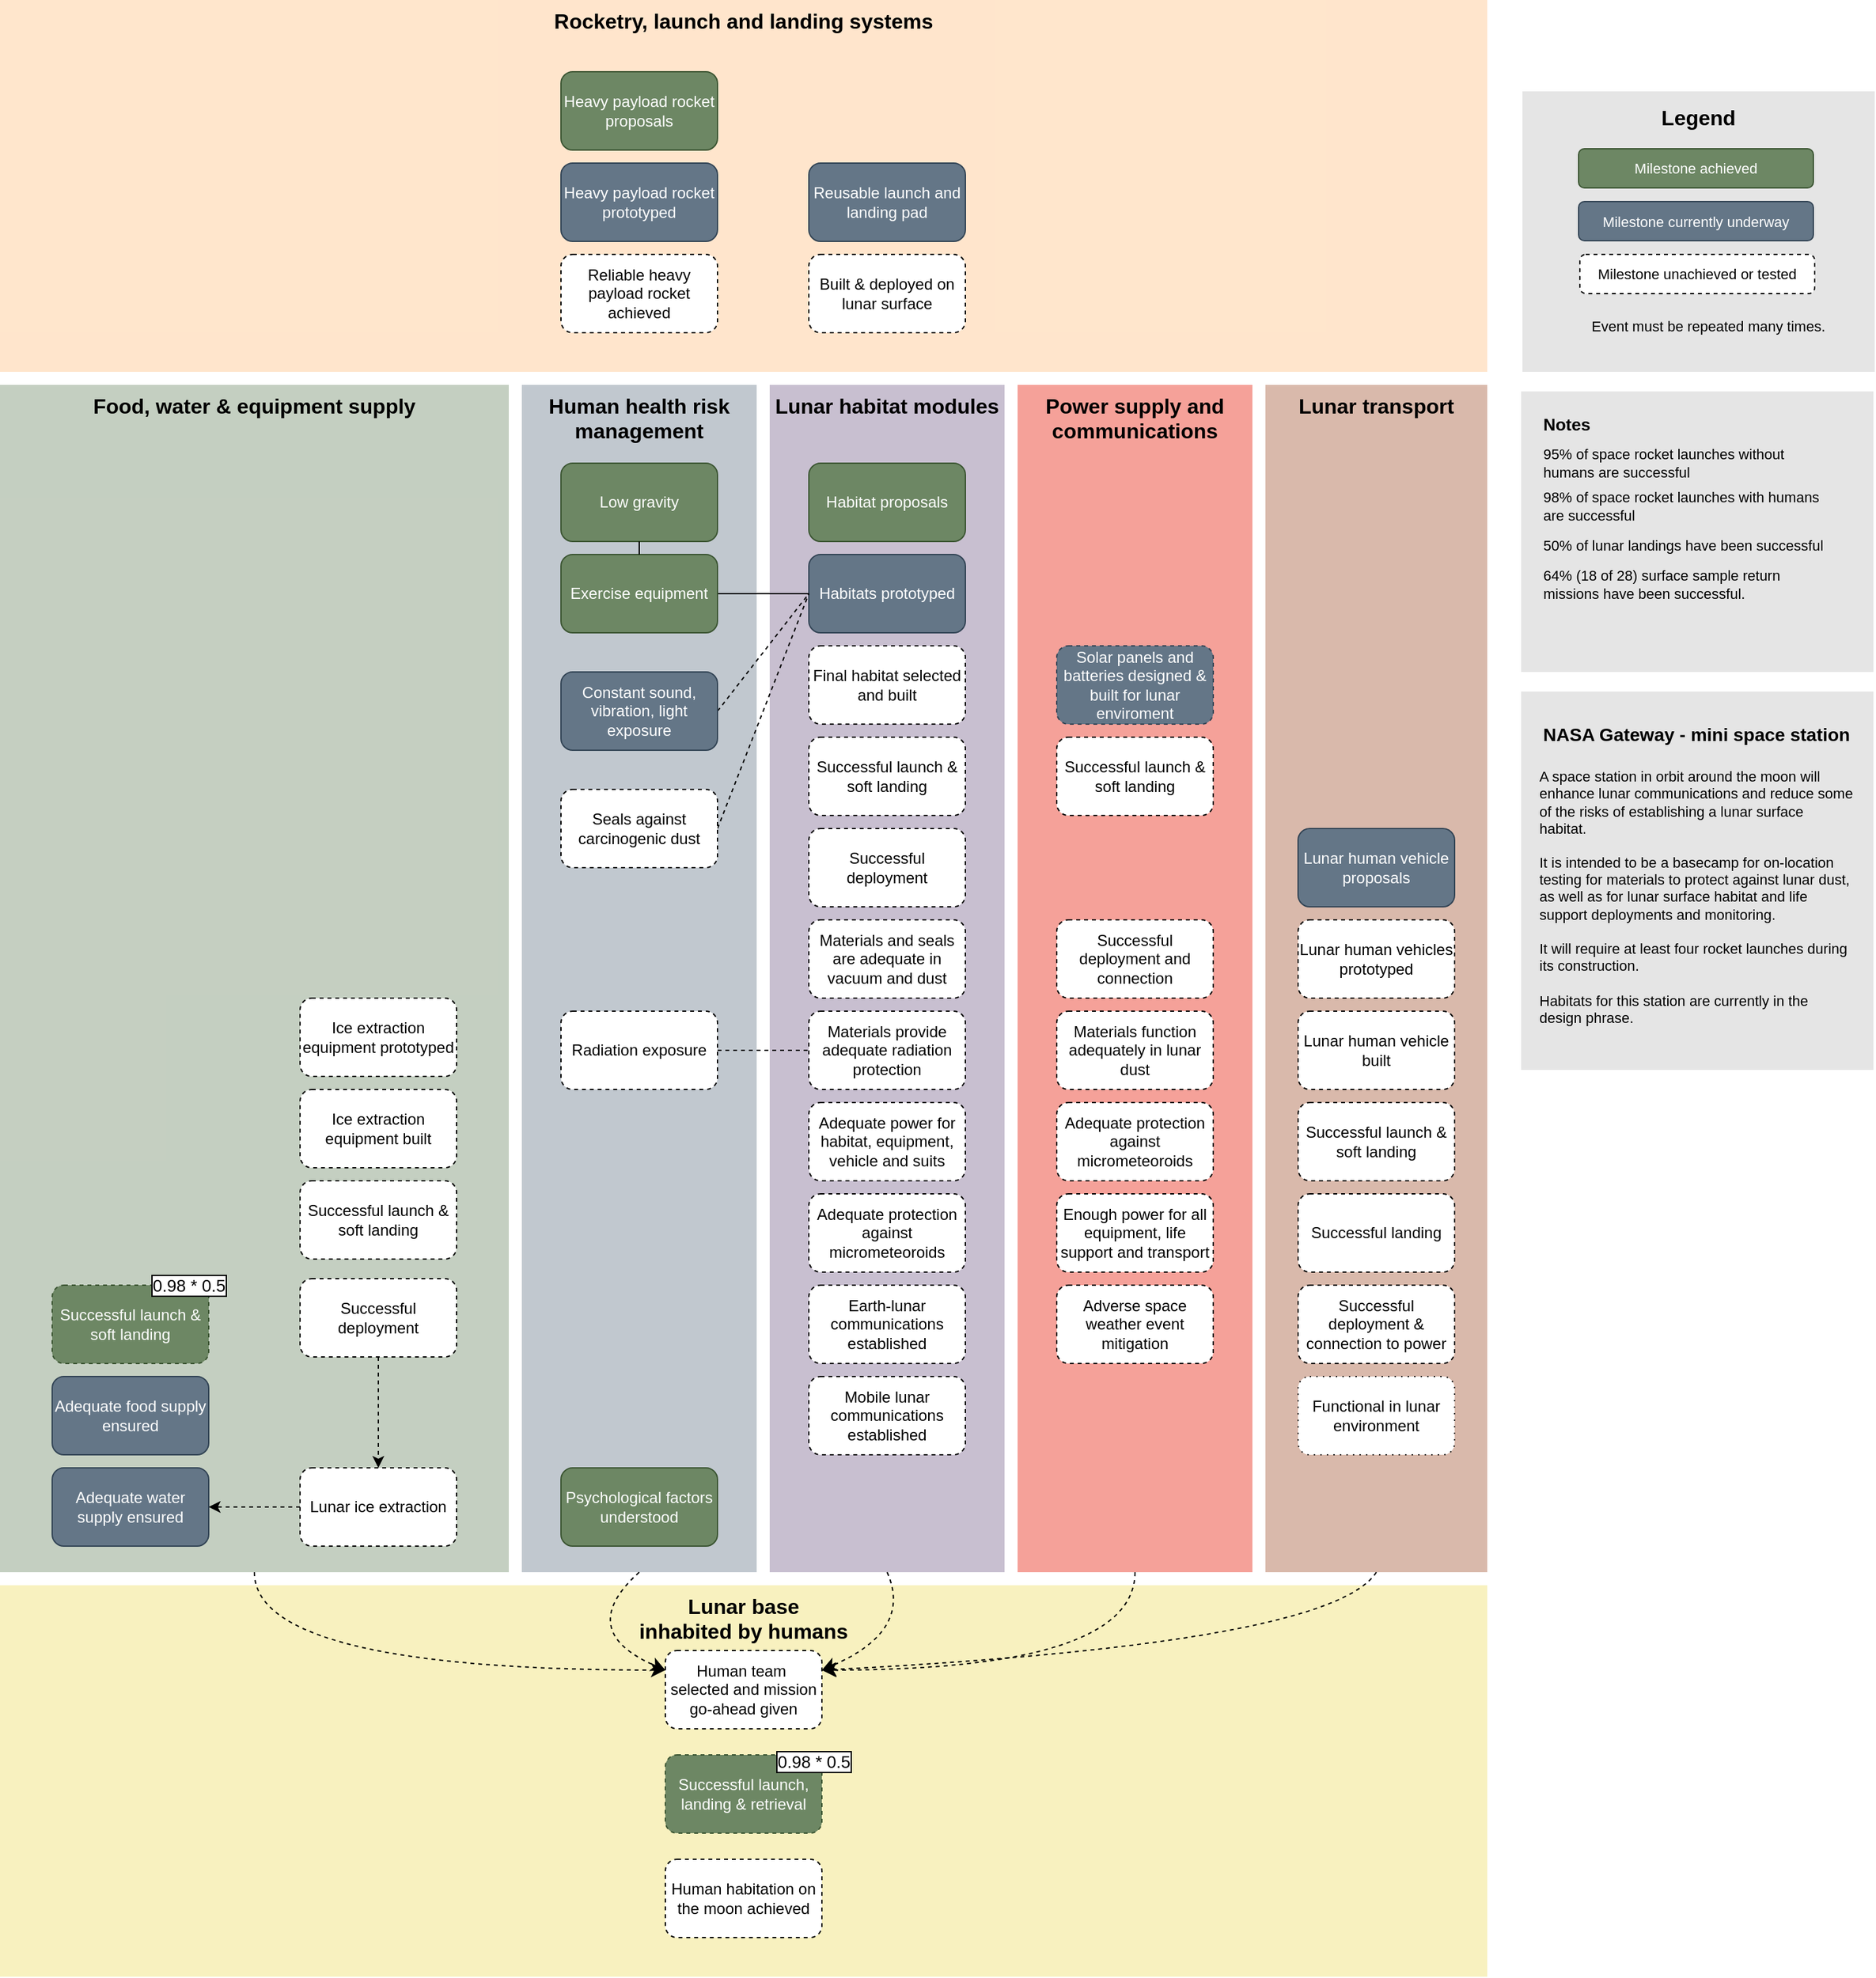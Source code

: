 <mxfile version="24.4.0" type="device">
  <diagram id="H5GXFCxOhU0KTGgIwQpM" name="lunar-habitat">
    <mxGraphModel dx="1948" dy="837" grid="1" gridSize="10" guides="1" tooltips="1" connect="1" arrows="1" fold="1" page="1" pageScale="1" pageWidth="827" pageHeight="1169" math="0" shadow="0">
      <root>
        <mxCell id="0" />
        <mxCell id="1" parent="0" />
        <mxCell id="yJskkeEXkj9DsQzpg7nF-102" value="Legend" style="rounded=0;whiteSpace=wrap;html=1;dashed=1;dashPattern=1 4;fillColor=#CCCCCC;strokeColor=none;opacity=50;verticalAlign=top;fontStyle=1;fontSize=16;spacingTop=4;" parent="1" vertex="1">
          <mxGeometry x="437" y="110" width="270" height="215" as="geometry" />
        </mxCell>
        <mxCell id="yJskkeEXkj9DsQzpg7nF-90" value="Lunar base &lt;br&gt;inhabited by humans" style="rounded=0;whiteSpace=wrap;html=1;dashed=1;opacity=25;verticalAlign=top;fontStyle=1;fontSize=16;fillColor=#e3c800;strokeColor=none;fontColor=#000000;" parent="1" vertex="1">
          <mxGeometry x="-730" y="1255" width="1140" height="300" as="geometry" />
        </mxCell>
        <mxCell id="yJskkeEXkj9DsQzpg7nF-88" value="Rocketry, launch and landing systems" style="rounded=0;whiteSpace=wrap;html=1;dashed=1;dashPattern=1 4;fillColor=#ffcc99;strokeColor=none;opacity=50;verticalAlign=top;fontStyle=1;fontSize=16;" parent="1" vertex="1">
          <mxGeometry x="-730" y="40" width="1140" height="285" as="geometry" />
        </mxCell>
        <mxCell id="O5e22x99jU2aH3BDuBhm-5" style="edgeStyle=orthogonalEdgeStyle;rounded=0;orthogonalLoop=1;jettySize=auto;html=1;exitX=0.5;exitY=1;exitDx=0;exitDy=0;fontSize=12;startSize=8;endSize=8;curved=1;entryX=0;entryY=0.25;entryDx=0;entryDy=0;dashed=1;" edge="1" parent="1" source="yJskkeEXkj9DsQzpg7nF-71" target="yJskkeEXkj9DsQzpg7nF-12">
          <mxGeometry relative="1" as="geometry">
            <Array as="points">
              <mxPoint x="-535" y="1320" />
            </Array>
          </mxGeometry>
        </mxCell>
        <mxCell id="yJskkeEXkj9DsQzpg7nF-71" value="Food, water &amp;amp; equipment supply" style="rounded=0;whiteSpace=wrap;html=1;dashed=1;dashPattern=1 4;fillColor=#6d8764;strokeColor=none;opacity=40;verticalAlign=top;fontStyle=1;fontColor=#000000;fontSize=16;" parent="1" vertex="1">
          <mxGeometry x="-730" y="335" width="390" height="910" as="geometry" />
        </mxCell>
        <mxCell id="O5e22x99jU2aH3BDuBhm-9" style="edgeStyle=none;curved=1;rounded=0;orthogonalLoop=1;jettySize=auto;html=1;fontSize=12;startSize=8;endSize=8;exitX=0.5;exitY=1;exitDx=0;exitDy=0;entryX=1;entryY=0.25;entryDx=0;entryDy=0;dashed=1;" edge="1" parent="1" source="yJskkeEXkj9DsQzpg7nF-72" target="yJskkeEXkj9DsQzpg7nF-12">
          <mxGeometry relative="1" as="geometry">
            <Array as="points">
              <mxPoint x="290" y="1300" />
            </Array>
          </mxGeometry>
        </mxCell>
        <mxCell id="yJskkeEXkj9DsQzpg7nF-72" value="Lunar transport" style="rounded=0;whiteSpace=wrap;html=1;dashed=1;dashPattern=1 4;fillColor=#a0522d;strokeColor=none;opacity=40;verticalAlign=top;fontStyle=1;fontColor=#000000;fontSize=16;" parent="1" vertex="1">
          <mxGeometry x="240" y="335" width="170" height="910" as="geometry" />
        </mxCell>
        <mxCell id="O5e22x99jU2aH3BDuBhm-8" style="edgeStyle=orthogonalEdgeStyle;rounded=0;orthogonalLoop=1;jettySize=auto;html=1;exitX=0.5;exitY=1;exitDx=0;exitDy=0;fontSize=12;startSize=8;endSize=8;curved=1;entryX=1;entryY=0.25;entryDx=0;entryDy=0;dashed=1;" edge="1" parent="1" source="yJskkeEXkj9DsQzpg7nF-70" target="yJskkeEXkj9DsQzpg7nF-12">
          <mxGeometry relative="1" as="geometry">
            <Array as="points">
              <mxPoint x="140" y="1320" />
            </Array>
          </mxGeometry>
        </mxCell>
        <mxCell id="yJskkeEXkj9DsQzpg7nF-70" value="Power supply and communications" style="rounded=0;whiteSpace=wrap;html=1;dashed=1;dashPattern=1 4;fillColor=#e51400;strokeColor=none;opacity=40;verticalAlign=top;fontStyle=1;fontColor=#000000;fontSize=16;" parent="1" vertex="1">
          <mxGeometry x="50" y="335" width="180" height="910" as="geometry" />
        </mxCell>
        <mxCell id="O5e22x99jU2aH3BDuBhm-7" style="edgeStyle=none;curved=1;rounded=0;orthogonalLoop=1;jettySize=auto;html=1;exitX=0.5;exitY=1;exitDx=0;exitDy=0;fontSize=12;startSize=8;endSize=8;entryX=1;entryY=0.25;entryDx=0;entryDy=0;dashed=1;" edge="1" parent="1" source="yJskkeEXkj9DsQzpg7nF-69" target="yJskkeEXkj9DsQzpg7nF-12">
          <mxGeometry relative="1" as="geometry">
            <Array as="points">
              <mxPoint x="-30" y="1290" />
            </Array>
          </mxGeometry>
        </mxCell>
        <mxCell id="yJskkeEXkj9DsQzpg7nF-69" value="Lunar habitat modules" style="rounded=0;whiteSpace=wrap;html=1;dashed=1;dashPattern=1 4;fillColor=#76608a;strokeColor=none;opacity=40;verticalAlign=top;fontStyle=1;fontColor=#000000;fontSize=16;" parent="1" vertex="1">
          <mxGeometry x="-140" y="335" width="180" height="910" as="geometry" />
        </mxCell>
        <mxCell id="O5e22x99jU2aH3BDuBhm-6" style="edgeStyle=none;curved=1;rounded=0;orthogonalLoop=1;jettySize=auto;html=1;exitX=0.5;exitY=1;exitDx=0;exitDy=0;fontSize=12;startSize=8;endSize=8;entryX=0;entryY=0.25;entryDx=0;entryDy=0;dashed=1;" edge="1" parent="1" source="yJskkeEXkj9DsQzpg7nF-68" target="yJskkeEXkj9DsQzpg7nF-12">
          <mxGeometry relative="1" as="geometry">
            <Array as="points">
              <mxPoint x="-290" y="1290" />
            </Array>
          </mxGeometry>
        </mxCell>
        <mxCell id="yJskkeEXkj9DsQzpg7nF-68" value="Human health risk management" style="rounded=0;whiteSpace=wrap;html=1;dashed=1;dashPattern=1 4;fillColor=#647687;strokeColor=none;opacity=40;verticalAlign=top;fontStyle=1;fontColor=#000000;fontSize=16;" parent="1" vertex="1">
          <mxGeometry x="-330" y="335" width="180" height="910" as="geometry" />
        </mxCell>
        <object label="Successful launch &amp;amp; soft landing" Note="Large payload rocket required" id="yJskkeEXkj9DsQzpg7nF-1">
          <mxCell style="rounded=1;whiteSpace=wrap;html=1;dashed=1;" parent="1" vertex="1">
            <mxGeometry x="-110" y="605" width="120" height="60" as="geometry" />
          </mxCell>
        </object>
        <mxCell id="yJskkeEXkj9DsQzpg7nF-3" value="Successful deployment" style="rounded=1;whiteSpace=wrap;html=1;dashed=1;" parent="1" vertex="1">
          <mxGeometry x="-110" y="675" width="120" height="60" as="geometry" />
        </mxCell>
        <mxCell id="yJskkeEXkj9DsQzpg7nF-4" value="Materials provide adequate radiation protection" style="rounded=1;whiteSpace=wrap;html=1;dashed=1;" parent="1" vertex="1">
          <mxGeometry x="-110" y="815" width="120" height="60" as="geometry" />
        </mxCell>
        <mxCell id="yJskkeEXkj9DsQzpg7nF-5" value="Successful launch, landing &amp;amp; retrieval" style="rounded=1;whiteSpace=wrap;html=1;dashed=1;fillColor=#6d8764;fontColor=#ffffff;strokeColor=#3A5431;" parent="1" vertex="1">
          <mxGeometry x="-220" y="1385" width="120" height="60" as="geometry" />
        </mxCell>
        <mxCell id="yJskkeEXkj9DsQzpg7nF-7" value="Habitats prototyped" style="rounded=1;whiteSpace=wrap;html=1;fillColor=#647687;strokeColor=#314354;fontColor=#ffffff;" parent="1" vertex="1">
          <mxGeometry x="-110" y="465" width="120" height="60" as="geometry" />
        </mxCell>
        <mxCell id="yJskkeEXkj9DsQzpg7nF-8" value="Final habitat selected and built" style="rounded=1;whiteSpace=wrap;html=1;dashed=1;" parent="1" vertex="1">
          <mxGeometry x="-110" y="535" width="120" height="60" as="geometry" />
        </mxCell>
        <mxCell id="yJskkeEXkj9DsQzpg7nF-9" value="Heavy payload rocket proposals" style="rounded=1;whiteSpace=wrap;html=1;fillColor=#6d8764;strokeColor=#3A5431;fontColor=#ffffff;" parent="1" vertex="1">
          <mxGeometry x="-300" y="95" width="120" height="60" as="geometry" />
        </mxCell>
        <mxCell id="yJskkeEXkj9DsQzpg7nF-10" value="Successful deployment and connection" style="rounded=1;whiteSpace=wrap;html=1;dashed=1;" parent="1" vertex="1">
          <mxGeometry x="80" y="745" width="120" height="60" as="geometry" />
        </mxCell>
        <mxCell id="yJskkeEXkj9DsQzpg7nF-11" value="Materials and seals are adequate in vacuum and dust" style="rounded=1;whiteSpace=wrap;html=1;dashed=1;" parent="1" vertex="1">
          <mxGeometry x="-110" y="745" width="120" height="60" as="geometry" />
        </mxCell>
        <mxCell id="yJskkeEXkj9DsQzpg7nF-12" value="Human team&amp;nbsp;&lt;div&gt;selected and mission go-ahead given&lt;/div&gt;" style="rounded=1;whiteSpace=wrap;html=1;dashed=1;" parent="1" vertex="1">
          <mxGeometry x="-220" y="1305" width="120" height="60" as="geometry" />
        </mxCell>
        <mxCell id="yJskkeEXkj9DsQzpg7nF-13" value="Lunar human vehicles prototyped" style="rounded=1;whiteSpace=wrap;html=1;dashed=1;" parent="1" vertex="1">
          <mxGeometry x="265" y="745" width="120" height="60" as="geometry" />
        </mxCell>
        <mxCell id="yJskkeEXkj9DsQzpg7nF-14" value="Lunar human vehicle built" style="rounded=1;whiteSpace=wrap;html=1;dashed=1;" parent="1" vertex="1">
          <mxGeometry x="265" y="815" width="120" height="60" as="geometry" />
        </mxCell>
        <object label="Successful launch &amp;amp; soft landing" Note="Large payload rocket required" id="yJskkeEXkj9DsQzpg7nF-15">
          <mxCell style="rounded=1;whiteSpace=wrap;html=1;dashed=1;" parent="1" vertex="1">
            <mxGeometry x="265" y="885" width="120" height="60" as="geometry" />
          </mxCell>
        </object>
        <mxCell id="yJskkeEXkj9DsQzpg7nF-16" value="Successful landing" style="rounded=1;whiteSpace=wrap;html=1;dashed=1;" parent="1" vertex="1">
          <mxGeometry x="265" y="955" width="120" height="60" as="geometry" />
        </mxCell>
        <mxCell id="yJskkeEXkj9DsQzpg7nF-17" value="Successful deployment &amp;amp; connection to power" style="rounded=1;whiteSpace=wrap;html=1;dashed=1;" parent="1" vertex="1">
          <mxGeometry x="265" y="1025" width="120" height="60" as="geometry" />
        </mxCell>
        <mxCell id="yJskkeEXkj9DsQzpg7nF-18" value="Adequate power for habitat, equipment, vehicle and suits" style="rounded=1;whiteSpace=wrap;html=1;dashed=1;" parent="1" vertex="1">
          <mxGeometry x="-110" y="885" width="120" height="60" as="geometry" />
        </mxCell>
        <mxCell id="yJskkeEXkj9DsQzpg7nF-21" value="Functional in lunar environment" style="rounded=1;whiteSpace=wrap;html=1;dashed=1;dashPattern=1 4;" parent="1" vertex="1">
          <mxGeometry x="265" y="1095" width="120" height="60" as="geometry" />
        </mxCell>
        <mxCell id="yJskkeEXkj9DsQzpg7nF-22" value="Adequate protection against micrometeoroids" style="rounded=1;whiteSpace=wrap;html=1;dashed=1;" parent="1" vertex="1">
          <mxGeometry x="-110" y="955" width="120" height="60" as="geometry" />
        </mxCell>
        <mxCell id="yJskkeEXkj9DsQzpg7nF-23" value="Lunar ice extraction" style="rounded=1;whiteSpace=wrap;html=1;dashed=1;" parent="1" vertex="1">
          <mxGeometry x="-500" y="1165" width="120" height="60" as="geometry" />
        </mxCell>
        <mxCell id="yJskkeEXkj9DsQzpg7nF-24" value="Adequate water supply ensured" style="rounded=1;whiteSpace=wrap;html=1;fillColor=#647687;strokeColor=#314354;fontColor=#ffffff;" parent="1" vertex="1">
          <mxGeometry x="-690" y="1165" width="120" height="60" as="geometry" />
        </mxCell>
        <mxCell id="yJskkeEXkj9DsQzpg7nF-50" style="edgeStyle=orthogonalEdgeStyle;rounded=0;orthogonalLoop=1;jettySize=auto;html=1;endArrow=classic;endFill=1;dashed=1;" parent="1" source="yJskkeEXkj9DsQzpg7nF-23" target="yJskkeEXkj9DsQzpg7nF-24" edge="1">
          <mxGeometry relative="1" as="geometry" />
        </mxCell>
        <mxCell id="yJskkeEXkj9DsQzpg7nF-25" value="Adequate food supply ensured" style="rounded=1;whiteSpace=wrap;html=1;fillColor=#647687;strokeColor=#314354;fontColor=#ffffff;" parent="1" vertex="1">
          <mxGeometry x="-690" y="1095" width="120" height="60" as="geometry" />
        </mxCell>
        <mxCell id="yJskkeEXkj9DsQzpg7nF-26" value="Low gravity" style="rounded=1;whiteSpace=wrap;html=1;fillColor=#6d8764;strokeColor=#3A5431;fontColor=#ffffff;" parent="1" vertex="1">
          <mxGeometry x="-300" y="395" width="120" height="60" as="geometry" />
        </mxCell>
        <mxCell id="yJskkeEXkj9DsQzpg7nF-45" style="rounded=0;orthogonalLoop=1;jettySize=auto;html=1;endArrow=none;endFill=0;dashed=1;entryX=0;entryY=0.5;entryDx=0;entryDy=0;exitX=1;exitY=0.5;exitDx=0;exitDy=0;" parent="1" source="yJskkeEXkj9DsQzpg7nF-27" target="yJskkeEXkj9DsQzpg7nF-7" edge="1">
          <mxGeometry relative="1" as="geometry" />
        </mxCell>
        <UserObject label="Heavy payload rocket prototyped" link="https://spaceflightnow.com/2020/05/01/nasa-identifies-risks-in-spacexs-starship-lunar-lander-proposal/" id="yJskkeEXkj9DsQzpg7nF-29">
          <mxCell style="rounded=1;whiteSpace=wrap;html=1;fillColor=#647687;strokeColor=#314354;fontColor=#ffffff;" parent="1" vertex="1">
            <mxGeometry x="-300" y="165" width="120" height="60" as="geometry" />
          </mxCell>
        </UserObject>
        <mxCell id="yJskkeEXkj9DsQzpg7nF-44" style="edgeStyle=orthogonalEdgeStyle;rounded=0;orthogonalLoop=1;jettySize=auto;html=1;endArrow=none;endFill=0;dashed=1;" parent="1" source="yJskkeEXkj9DsQzpg7nF-30" target="yJskkeEXkj9DsQzpg7nF-4" edge="1">
          <mxGeometry relative="1" as="geometry" />
        </mxCell>
        <UserObject label="Radiation exposure" link="https://www.smithsonianmag.com/science-nature/how-space-radiation-threatens-lunar-exploration-180981415/" id="yJskkeEXkj9DsQzpg7nF-30">
          <mxCell style="rounded=1;whiteSpace=wrap;html=1;dashed=1;" parent="1" vertex="1">
            <mxGeometry x="-300" y="815" width="120" height="60" as="geometry" />
          </mxCell>
        </UserObject>
        <mxCell id="yJskkeEXkj9DsQzpg7nF-31" value="Earth-lunar communications established" style="rounded=1;whiteSpace=wrap;html=1;dashed=1;" parent="1" vertex="1">
          <mxGeometry x="-110" y="1025" width="120" height="60" as="geometry" />
        </mxCell>
        <mxCell id="yJskkeEXkj9DsQzpg7nF-32" value="Habitat proposals" style="rounded=1;whiteSpace=wrap;html=1;fillColor=#6d8764;strokeColor=#3A5431;fontColor=#ffffff;" parent="1" vertex="1">
          <mxGeometry x="-110" y="395" width="120" height="60" as="geometry" />
        </mxCell>
        <mxCell id="yJskkeEXkj9DsQzpg7nF-33" value="Lunar human vehicle proposals" style="rounded=1;whiteSpace=wrap;html=1;fillColor=#647687;strokeColor=#314354;fontColor=#ffffff;" parent="1" vertex="1">
          <mxGeometry x="265" y="675" width="120" height="60" as="geometry" />
        </mxCell>
        <mxCell id="yJskkeEXkj9DsQzpg7nF-34" value="Reliable heavy payload rocket achieved" style="rounded=1;whiteSpace=wrap;html=1;dashed=1;" parent="1" vertex="1">
          <mxGeometry x="-300" y="235" width="120" height="60" as="geometry" />
        </mxCell>
        <mxCell id="yJskkeEXkj9DsQzpg7nF-35" value="Mobile lunar communications established" style="rounded=1;whiteSpace=wrap;html=1;dashed=1;" parent="1" vertex="1">
          <mxGeometry x="-110" y="1095" width="120" height="60" as="geometry" />
        </mxCell>
        <object label="Successful launch &amp;amp; soft landing" Note="Large payload rocket required" id="yJskkeEXkj9DsQzpg7nF-37">
          <mxCell style="rounded=1;whiteSpace=wrap;html=1;dashed=1;" parent="1" vertex="1">
            <mxGeometry x="80" y="605" width="120" height="60" as="geometry" />
          </mxCell>
        </object>
        <mxCell id="yJskkeEXkj9DsQzpg7nF-39" value="Materials function adequately in lunar dust" style="rounded=1;whiteSpace=wrap;html=1;dashed=1;" parent="1" vertex="1">
          <mxGeometry x="80" y="815" width="120" height="60" as="geometry" />
        </mxCell>
        <mxCell id="yJskkeEXkj9DsQzpg7nF-40" value="Adequate protection against micrometeoroids" style="rounded=1;whiteSpace=wrap;html=1;dashed=1;" parent="1" vertex="1">
          <mxGeometry x="80" y="885" width="120" height="60" as="geometry" />
        </mxCell>
        <mxCell id="yJskkeEXkj9DsQzpg7nF-86" style="edgeStyle=none;shape=connector;rounded=0;orthogonalLoop=1;jettySize=auto;html=1;strokeColor=default;align=center;verticalAlign=middle;fontFamily=Helvetica;fontSize=11;fontColor=default;labelBackgroundColor=default;endArrow=none;endFill=0;entryX=0;entryY=0.5;entryDx=0;entryDy=0;exitX=1;exitY=0.5;exitDx=0;exitDy=0;" parent="1" source="yJskkeEXkj9DsQzpg7nF-41" target="yJskkeEXkj9DsQzpg7nF-7" edge="1">
          <mxGeometry relative="1" as="geometry" />
        </mxCell>
        <UserObject label="Exercise equipment" link="https://www.nasa.gov/missions/station/iss-research/counteracting-bone-and-muscle-loss-in-microgravity/" id="yJskkeEXkj9DsQzpg7nF-41">
          <mxCell style="rounded=1;whiteSpace=wrap;html=1;fillColor=#6d8764;strokeColor=#3A5431;fontColor=#ffffff;" parent="1" vertex="1">
            <mxGeometry x="-300" y="465" width="120" height="60" as="geometry" />
          </mxCell>
        </UserObject>
        <mxCell id="yJskkeEXkj9DsQzpg7nF-43" value="Solar panels and batteries designed &amp;amp; built for lunar enviroment" style="rounded=1;whiteSpace=wrap;html=1;dashed=1;fillColor=#647687;fontColor=#ffffff;strokeColor=#314354;" parent="1" vertex="1">
          <mxGeometry x="80" y="535" width="120" height="60" as="geometry" />
        </mxCell>
        <mxCell id="yJskkeEXkj9DsQzpg7nF-48" style="rounded=0;orthogonalLoop=1;jettySize=auto;html=1;endArrow=none;endFill=0;dashed=1;entryX=0;entryY=0.5;entryDx=0;entryDy=0;exitX=1;exitY=0.5;exitDx=0;exitDy=0;" parent="1" source="yJskkeEXkj9DsQzpg7nF-47" target="yJskkeEXkj9DsQzpg7nF-7" edge="1">
          <mxGeometry relative="1" as="geometry" />
        </mxCell>
        <UserObject label="Seals against carcinogenic dust" link="https://www.nature.com/articles/s41526-022-00244-1" id="yJskkeEXkj9DsQzpg7nF-47">
          <mxCell style="rounded=1;whiteSpace=wrap;html=1;dashed=1;" parent="1" vertex="1">
            <mxGeometry x="-300" y="645" width="120" height="60" as="geometry" />
          </mxCell>
        </UserObject>
        <mxCell id="yJskkeEXkj9DsQzpg7nF-51" value="Ice extraction equipment prototyped" style="rounded=1;whiteSpace=wrap;html=1;dashed=1;" parent="1" vertex="1">
          <mxGeometry x="-500" y="805" width="120" height="60" as="geometry" />
        </mxCell>
        <mxCell id="yJskkeEXkj9DsQzpg7nF-52" value="Ice extraction equipment built" style="rounded=1;whiteSpace=wrap;html=1;dashed=1;" parent="1" vertex="1">
          <mxGeometry x="-500" y="875" width="120" height="60" as="geometry" />
        </mxCell>
        <object label="Successful launch &amp;amp; soft landing" Note="Large payload rocket required" id="yJskkeEXkj9DsQzpg7nF-53">
          <mxCell style="rounded=1;whiteSpace=wrap;html=1;dashed=1;" parent="1" vertex="1">
            <mxGeometry x="-500" y="945" width="120" height="60" as="geometry" />
          </mxCell>
        </object>
        <mxCell id="yJskkeEXkj9DsQzpg7nF-62" style="edgeStyle=orthogonalEdgeStyle;rounded=0;orthogonalLoop=1;jettySize=auto;html=1;dashed=1;" parent="1" source="yJskkeEXkj9DsQzpg7nF-55" target="yJskkeEXkj9DsQzpg7nF-23" edge="1">
          <mxGeometry relative="1" as="geometry" />
        </mxCell>
        <mxCell id="yJskkeEXkj9DsQzpg7nF-55" value="Successful deployment" style="rounded=1;whiteSpace=wrap;html=1;dashed=1;" parent="1" vertex="1">
          <mxGeometry x="-500" y="1020" width="120" height="60" as="geometry" />
        </mxCell>
        <mxCell id="yJskkeEXkj9DsQzpg7nF-60" value="Successful launch &amp;amp; soft landing" style="rounded=1;whiteSpace=wrap;html=1;dashed=1;fillColor=#6d8764;fontColor=#ffffff;strokeColor=#3A5431;" parent="1" vertex="1">
          <mxGeometry x="-690" y="1025" width="120" height="60" as="geometry" />
        </mxCell>
        <mxCell id="yJskkeEXkj9DsQzpg7nF-73" value="Human habitation on the moon achieved" style="rounded=1;whiteSpace=wrap;html=1;strokeWidth=1;dashed=1;" parent="1" vertex="1">
          <mxGeometry x="-220" y="1465" width="120" height="60" as="geometry" />
        </mxCell>
        <mxCell id="yJskkeEXkj9DsQzpg7nF-74" value="Psychological factors understood" style="rounded=1;whiteSpace=wrap;html=1;fillColor=#6d8764;strokeColor=#3A5431;fontColor=#ffffff;" parent="1" vertex="1">
          <mxGeometry x="-300" y="1165" width="120" height="60" as="geometry" />
        </mxCell>
        <mxCell id="yJskkeEXkj9DsQzpg7nF-87" value="" style="edgeStyle=orthogonalEdgeStyle;rounded=0;orthogonalLoop=1;jettySize=auto;html=1;endArrow=none;endFill=0;" parent="1" source="yJskkeEXkj9DsQzpg7nF-26" target="yJskkeEXkj9DsQzpg7nF-41" edge="1">
          <mxGeometry relative="1" as="geometry">
            <mxPoint x="-240" y="455" as="sourcePoint" />
            <mxPoint x="-240" y="676" as="targetPoint" />
            <Array as="points">
              <mxPoint x="-240" y="505" />
            </Array>
          </mxGeometry>
        </mxCell>
        <UserObject label="Constant sound, vibration, light exposure" link="https://ntrs.nasa.gov/api/citations/19870014729/downloads/19870014729.pdf" id="yJskkeEXkj9DsQzpg7nF-27">
          <mxCell style="rounded=1;whiteSpace=wrap;html=1;fillColor=#647687;strokeColor=#314354;fontColor=#ffffff;" parent="1" vertex="1">
            <mxGeometry x="-300" y="555" width="120" height="60" as="geometry" />
          </mxCell>
        </UserObject>
        <mxCell id="yJskkeEXkj9DsQzpg7nF-92" value="" style="shape=image;html=1;verticalAlign=top;verticalLabelPosition=bottom;labelBackgroundColor=#ffffff;imageAspect=0;aspect=fixed;image=https://cdn4.iconfinder.com/data/icons/evil-icons-user-interface/64/download-128.png;fontFamily=Helvetica;fontSize=11;fontColor=default;" parent="1" vertex="1">
          <mxGeometry x="-232" y="1376" width="28" height="28" as="geometry" />
        </mxCell>
        <mxCell id="yJskkeEXkj9DsQzpg7nF-93" value="" style="shape=image;html=1;verticalAlign=top;verticalLabelPosition=bottom;labelBackgroundColor=#ffffff;imageAspect=0;aspect=fixed;image=https://cdn4.iconfinder.com/data/icons/evil-icons-user-interface/64/download-128.png;fontFamily=Helvetica;fontSize=11;fontColor=default;" parent="1" vertex="1">
          <mxGeometry x="-701" y="1015" width="28" height="28" as="geometry" />
        </mxCell>
        <mxCell id="yJskkeEXkj9DsQzpg7nF-94" value="" style="shape=image;html=1;verticalAlign=top;verticalLabelPosition=bottom;labelBackgroundColor=#ffffff;imageAspect=0;aspect=fixed;image=https://cdn4.iconfinder.com/data/icons/evil-icons-user-interface/64/download-128.png;fontFamily=Helvetica;fontSize=11;fontColor=default;" parent="1" vertex="1">
          <mxGeometry x="-512" y="935" width="28" height="28" as="geometry" />
        </mxCell>
        <mxCell id="yJskkeEXkj9DsQzpg7nF-95" value="" style="shape=image;html=1;verticalAlign=top;verticalLabelPosition=bottom;labelBackgroundColor=#ffffff;imageAspect=0;aspect=fixed;image=https://cdn4.iconfinder.com/data/icons/evil-icons-user-interface/64/download-128.png;fontFamily=Helvetica;fontSize=11;fontColor=default;" parent="1" vertex="1">
          <mxGeometry x="70" y="595" width="28" height="28" as="geometry" />
        </mxCell>
        <mxCell id="yJskkeEXkj9DsQzpg7nF-96" value="" style="shape=image;html=1;verticalAlign=top;verticalLabelPosition=bottom;labelBackgroundColor=#ffffff;imageAspect=0;aspect=fixed;image=https://cdn4.iconfinder.com/data/icons/evil-icons-user-interface/64/download-128.png;fontFamily=Helvetica;fontSize=11;fontColor=default;" parent="1" vertex="1">
          <mxGeometry x="254" y="876" width="28" height="28" as="geometry" />
        </mxCell>
        <mxCell id="yJskkeEXkj9DsQzpg7nF-97" value="" style="shape=image;html=1;verticalAlign=top;verticalLabelPosition=bottom;labelBackgroundColor=#ffffff;imageAspect=0;aspect=fixed;image=https://cdn4.iconfinder.com/data/icons/evil-icons-user-interface/64/download-128.png;fontFamily=Helvetica;fontSize=11;fontColor=default;" parent="1" vertex="1">
          <mxGeometry x="-120" y="595" width="28" height="28" as="geometry" />
        </mxCell>
        <mxCell id="yJskkeEXkj9DsQzpg7nF-98" value="Event must be repeated many times.&amp;nbsp;" style="shape=image;html=1;verticalAlign=middle;verticalLabelPosition=middle;labelBackgroundColor=none;imageAspect=0;aspect=fixed;image=https://cdn4.iconfinder.com/data/icons/evil-icons-user-interface/64/download-128.png;fontFamily=Helvetica;fontSize=11;fontColor=default;labelPosition=right;align=left;" parent="1" vertex="1">
          <mxGeometry x="460" y="276" width="28" height="28" as="geometry" />
        </mxCell>
        <mxCell id="yJskkeEXkj9DsQzpg7nF-99" value="Milestone achieved" style="rounded=1;whiteSpace=wrap;html=1;fontFamily=Helvetica;fontSize=11;labelBackgroundColor=none;fillColor=#6d8764;strokeColor=#3A5431;fontColor=#ffffff;" parent="1" vertex="1">
          <mxGeometry x="480" y="154" width="180" height="30" as="geometry" />
        </mxCell>
        <mxCell id="yJskkeEXkj9DsQzpg7nF-100" value="Milestone currently underway" style="rounded=1;whiteSpace=wrap;html=1;fontFamily=Helvetica;fontSize=11;labelBackgroundColor=none;fillColor=#647687;strokeColor=#314354;fontColor=#ffffff;" parent="1" vertex="1">
          <mxGeometry x="480" y="194.5" width="180" height="30" as="geometry" />
        </mxCell>
        <mxCell id="yJskkeEXkj9DsQzpg7nF-101" value="Milestone unachieved or tested" style="rounded=1;whiteSpace=wrap;html=1;fontFamily=Helvetica;fontSize=11;labelBackgroundColor=none;dashed=1;" parent="1" vertex="1">
          <mxGeometry x="481" y="235" width="180" height="30" as="geometry" />
        </mxCell>
        <mxCell id="6ZILIq4_O0HNAWrPRnLz-2" value="Enough power for all equipment, life support and transport" style="rounded=1;whiteSpace=wrap;html=1;dashed=1;" parent="1" vertex="1">
          <mxGeometry x="80" y="955" width="120" height="60" as="geometry" />
        </mxCell>
        <mxCell id="6ZILIq4_O0HNAWrPRnLz-4" value="&lt;div style=&quot;text-align: left;&quot;&gt;&lt;br&gt;&lt;/div&gt;" style="text;html=1;align=center;verticalAlign=middle;resizable=0;points=[];autosize=1;strokeColor=none;fillColor=none;fontFamily=Helvetica;fontSize=11;fontColor=default;labelBackgroundColor=none;" parent="1" vertex="1">
          <mxGeometry x="562" y="325" width="20" height="30" as="geometry" />
        </mxCell>
        <UserObject label="Reusable launch and landing pad" link="https://spaceflightnow.com/2020/05/01/nasa-identifies-risks-in-spacexs-starship-lunar-lander-proposal/" id="6ZILIq4_O0HNAWrPRnLz-16">
          <mxCell style="rounded=1;whiteSpace=wrap;html=1;fillColor=#647687;strokeColor=#314354;fontColor=#ffffff;" parent="1" vertex="1">
            <mxGeometry x="-110" y="165" width="120" height="60" as="geometry" />
          </mxCell>
        </UserObject>
        <mxCell id="6ZILIq4_O0HNAWrPRnLz-17" value="Built &amp;amp; deployed on lunar surface" style="rounded=1;whiteSpace=wrap;html=1;dashed=1;" parent="1" vertex="1">
          <mxGeometry x="-110" y="235" width="120" height="60" as="geometry" />
        </mxCell>
        <UserObject label="Adverse space weather event mitigation" link="https://www.sciencedirect.com/science/article/pii/S0273117724000863" id="6ZILIq4_O0HNAWrPRnLz-18">
          <mxCell style="rounded=1;whiteSpace=wrap;html=1;dashed=1;" parent="1" vertex="1">
            <mxGeometry x="80" y="1025" width="120" height="60" as="geometry" />
          </mxCell>
        </UserObject>
        <mxCell id="6ZILIq4_O0HNAWrPRnLz-23" value="" style="group" parent="1" vertex="1" connectable="0">
          <mxGeometry x="436" y="570" width="270" height="290" as="geometry" />
        </mxCell>
        <mxCell id="6ZILIq4_O0HNAWrPRnLz-19" value="" style="rounded=0;whiteSpace=wrap;html=1;dashed=1;dashPattern=1 4;fillColor=#CCCCCC;strokeColor=none;opacity=50;verticalAlign=top;fontStyle=1;fontSize=16;" parent="6ZILIq4_O0HNAWrPRnLz-23" vertex="1">
          <mxGeometry width="270" height="290.0" as="geometry" />
        </mxCell>
        <UserObject label="&lt;h1 style=&quot;text-align: center; margin-top: 0px;&quot;&gt;&lt;font style=&quot;font-size: 14px;&quot;&gt;NASA Gateway - mini space station&lt;/font&gt;&lt;/h1&gt;&lt;div&gt;A space station in orbit around the moon will enhance lunar communications and reduce some of the risks of establishing a lunar surface habitat.&amp;nbsp;&lt;/div&gt;&lt;div&gt;&lt;br&gt;&lt;/div&gt;&lt;div&gt;It is intended to be a basecamp for on-location testing for materials to protect against lunar dust, as well as for lunar surface habitat and life support deployments and monitoring.&lt;/div&gt;&lt;div style=&quot;text-align: center;&quot;&gt;&lt;br&gt;&lt;/div&gt;&lt;div&gt;It will require at least four rocket launches during its construction.&amp;nbsp;&lt;/div&gt;&lt;div&gt;&lt;br&gt;&lt;/div&gt;&lt;div&gt;Habitats for this station are currently in the design phrase.&lt;/div&gt;" link="https://www.nasa.gov/gateway-frequently-asked-questions/" id="6ZILIq4_O0HNAWrPRnLz-22">
          <mxCell style="text;html=1;whiteSpace=wrap;overflow=hidden;rounded=0;fontFamily=Helvetica;fontSize=11;fontColor=default;labelBackgroundColor=none;" parent="6ZILIq4_O0HNAWrPRnLz-23" vertex="1">
            <mxGeometry x="11.5" y="10.741" width="243" height="279.259" as="geometry" />
          </mxCell>
        </UserObject>
        <mxCell id="6ZILIq4_O0HNAWrPRnLz-24" value="" style="group" parent="1" vertex="1" connectable="0">
          <mxGeometry x="436" y="340" width="270" height="215" as="geometry" />
        </mxCell>
        <mxCell id="6ZILIq4_O0HNAWrPRnLz-6" value="" style="rounded=0;whiteSpace=wrap;html=1;dashed=1;dashPattern=1 4;fillColor=#CCCCCC;strokeColor=none;opacity=50;verticalAlign=top;fontStyle=1;fontSize=16;" parent="6ZILIq4_O0HNAWrPRnLz-24" vertex="1">
          <mxGeometry width="270" height="215" as="geometry" />
        </mxCell>
        <UserObject label="95% of space rocket launches without humans are successful" link="https://www.bbc.com/future/article/20230518-what-are-the-odds-of-a-successful-space-launch" id="6ZILIq4_O0HNAWrPRnLz-12">
          <mxCell style="text;html=1;align=left;verticalAlign=middle;whiteSpace=wrap;rounded=0;fontFamily=Helvetica;fontSize=11;fontColor=default;labelBackgroundColor=none;" parent="6ZILIq4_O0HNAWrPRnLz-24" vertex="1">
            <mxGeometry x="15" y="40" width="220" height="30" as="geometry" />
          </mxCell>
        </UserObject>
        <UserObject label="98% of space rocket launches with humans are successful" link="https://www.bbc.com/future/article/20230518-what-are-the-odds-of-a-successful-space-launch" id="6ZILIq4_O0HNAWrPRnLz-13">
          <mxCell style="text;html=1;align=left;verticalAlign=middle;whiteSpace=wrap;rounded=0;fontFamily=Helvetica;fontSize=11;fontColor=default;labelBackgroundColor=none;" parent="6ZILIq4_O0HNAWrPRnLz-24" vertex="1">
            <mxGeometry x="15" y="72.5" width="220" height="30" as="geometry" />
          </mxCell>
        </UserObject>
        <UserObject label="50% of lunar landings have been successful" link="https://en.wikipedia.org/wiki/List_of_missions_to_the_Moon" id="6ZILIq4_O0HNAWrPRnLz-14">
          <mxCell style="text;html=1;align=left;verticalAlign=middle;whiteSpace=wrap;rounded=0;fontFamily=Helvetica;fontSize=11;fontColor=default;labelBackgroundColor=none;" parent="6ZILIq4_O0HNAWrPRnLz-24" vertex="1">
            <mxGeometry x="15" y="102.5" width="220" height="30" as="geometry" />
          </mxCell>
        </UserObject>
        <mxCell id="O5e22x99jU2aH3BDuBhm-2" value="Notes" style="text;html=1;align=center;verticalAlign=middle;whiteSpace=wrap;rounded=0;fontSize=13;fontStyle=1" vertex="1" parent="6ZILIq4_O0HNAWrPRnLz-24">
          <mxGeometry x="5" y="10" width="60" height="30" as="geometry" />
        </mxCell>
        <UserObject label="64% (18 of 28) surface sample return missions have been successful.&amp;nbsp;" link="https://en.wikipedia.org/wiki/Sample-return_mission" id="O5e22x99jU2aH3BDuBhm-10">
          <mxCell style="text;html=1;align=left;verticalAlign=middle;whiteSpace=wrap;rounded=0;fontFamily=Helvetica;fontSize=11;fontColor=default;labelBackgroundColor=none;" vertex="1" parent="6ZILIq4_O0HNAWrPRnLz-24">
            <mxGeometry x="15" y="132.5" width="220" height="30" as="geometry" />
          </mxCell>
        </UserObject>
        <mxCell id="O5e22x99jU2aH3BDuBhm-1" value="0.98 * 0.5" style="text;html=1;align=center;verticalAlign=middle;whiteSpace=wrap;rounded=0;fontSize=13;labelBackgroundColor=default;labelBorderColor=default;spacingTop=1;spacingLeft=1;spacingBottom=1;spacingRight=1;" vertex="1" parent="1">
          <mxGeometry x="-141" y="1380" width="70" height="20" as="geometry" />
        </mxCell>
        <mxCell id="O5e22x99jU2aH3BDuBhm-3" value="0.98 * 0.5" style="text;html=1;align=center;verticalAlign=middle;whiteSpace=wrap;rounded=0;fontSize=13;labelBackgroundColor=default;labelBorderColor=default;spacingTop=1;spacingLeft=1;spacingBottom=1;spacingRight=1;" vertex="1" parent="1">
          <mxGeometry x="-620" y="1015" width="70" height="20" as="geometry" />
        </mxCell>
      </root>
    </mxGraphModel>
  </diagram>
</mxfile>
